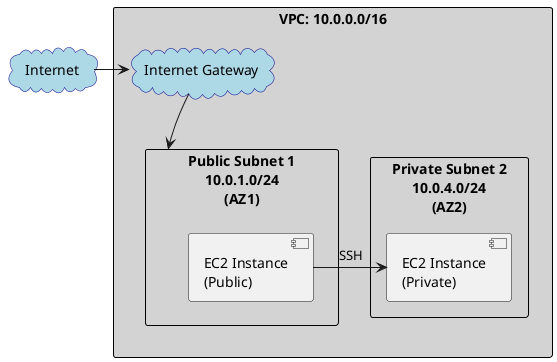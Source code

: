 @startuml

skinparam cloud {
    BackgroundColor LightBlue
    BorderColor DarkBlue
}

skinparam rectangle {
    BackgroundColor LightGray
    BorderColor Black
}

cloud "Internet" as internet

rectangle "VPC: 10.0.0.0/16" {
    rectangle "Public Subnet 1\n10.0.1.0/24\n(AZ1)" as public1 {
        [EC2 Instance\n(Public)] as ec2_public1
    }
    rectangle "Private Subnet 2\n10.0.4.0/24\n(AZ2)" as private2 {
        [EC2 Instance\n(Private)] as ec2_private2
    }
    
    cloud "Internet Gateway" as igw
    igw -down-> public1
}

internet -right-> igw
ec2_public1 -right-> ec2_private2 : SSH

@enduml